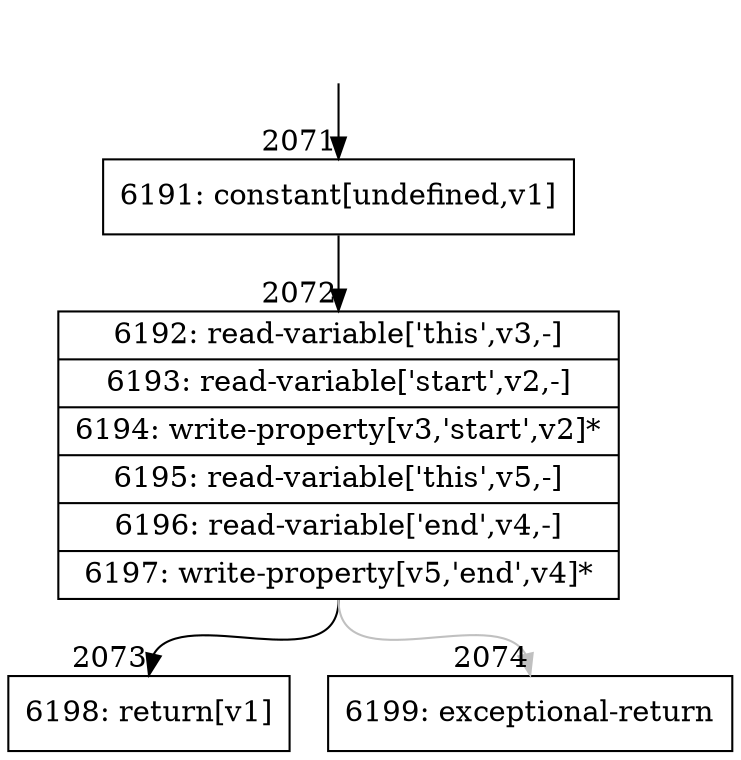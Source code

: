 digraph {
rankdir="TD"
BB_entry117[shape=none,label=""];
BB_entry117 -> BB2071 [tailport=s, headport=n, headlabel="    2071"]
BB2071 [shape=record label="{6191: constant[undefined,v1]}" ] 
BB2071 -> BB2072 [tailport=s, headport=n, headlabel="      2072"]
BB2072 [shape=record label="{6192: read-variable['this',v3,-]|6193: read-variable['start',v2,-]|6194: write-property[v3,'start',v2]*|6195: read-variable['this',v5,-]|6196: read-variable['end',v4,-]|6197: write-property[v5,'end',v4]*}" ] 
BB2072 -> BB2073 [tailport=s, headport=n, headlabel="      2073"]
BB2072 -> BB2074 [tailport=s, headport=n, color=gray, headlabel="      2074"]
BB2073 [shape=record label="{6198: return[v1]}" ] 
BB2074 [shape=record label="{6199: exceptional-return}" ] 
//#$~ 2056
}
